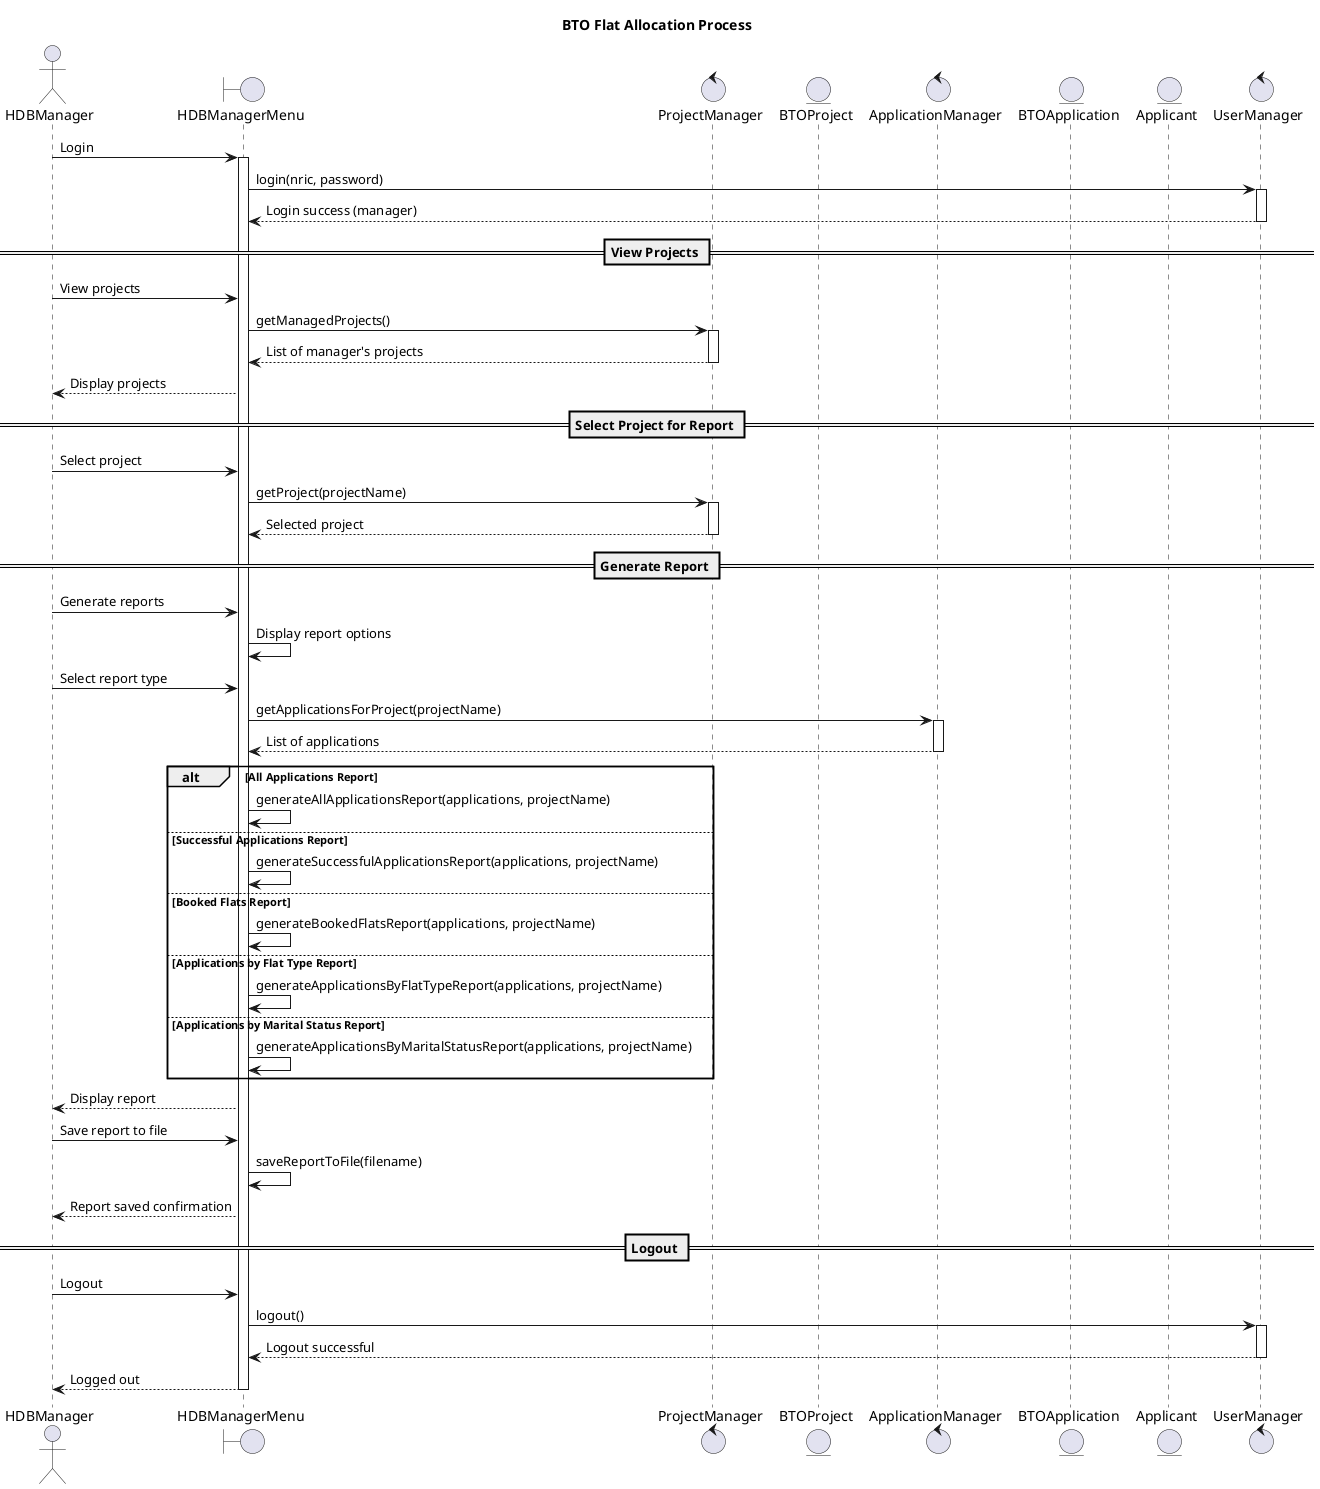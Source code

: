 @startuml BTOFlatAllocation_SequenceDiagram
actor HDBManager
boundary "HDBManagerMenu" as ManagerMenu
control "ProjectManager" as PM
entity "BTOProject" as Project
control "ApplicationManager" as AM
entity "BTOApplication" as Application
entity "Applicant" as ApplicantEntity
control "UserManager" as UM

title BTO Flat Allocation Process

HDBManager -> ManagerMenu: Login
activate ManagerMenu
ManagerMenu -> UM: login(nric, password)
activate UM
UM --> ManagerMenu: Login success (manager)
deactivate UM

== View Projects ==

HDBManager -> ManagerMenu: View projects
ManagerMenu -> PM: getManagedProjects()
activate PM
PM --> ManagerMenu: List of manager's projects
deactivate PM
ManagerMenu --> HDBManager: Display projects

== Select Project for Report ==

HDBManager -> ManagerMenu: Select project 
ManagerMenu -> PM: getProject(projectName)
activate PM
PM --> ManagerMenu: Selected project
deactivate PM

== Generate Report ==

HDBManager -> ManagerMenu: Generate reports
ManagerMenu -> ManagerMenu: Display report options

HDBManager -> ManagerMenu: Select report type
ManagerMenu -> AM: getApplicationsForProject(projectName)
activate AM
AM --> ManagerMenu: List of applications
deactivate AM

alt All Applications Report
    ManagerMenu -> ManagerMenu: generateAllApplicationsReport(applications, projectName)
else Successful Applications Report
    ManagerMenu -> ManagerMenu: generateSuccessfulApplicationsReport(applications, projectName)
else Booked Flats Report
    ManagerMenu -> ManagerMenu: generateBookedFlatsReport(applications, projectName)
else Applications by Flat Type Report
    ManagerMenu -> ManagerMenu: generateApplicationsByFlatTypeReport(applications, projectName)
else Applications by Marital Status Report
    ManagerMenu -> ManagerMenu: generateApplicationsByMaritalStatusReport(applications, projectName)
end

ManagerMenu --> HDBManager: Display report

HDBManager -> ManagerMenu: Save report to file
ManagerMenu -> ManagerMenu: saveReportToFile(filename)
ManagerMenu --> HDBManager: Report saved confirmation

== Logout ==

HDBManager -> ManagerMenu: Logout
ManagerMenu -> UM: logout()
activate UM
UM --> ManagerMenu: Logout successful
deactivate UM
ManagerMenu --> HDBManager: Logged out
deactivate ManagerMenu

@enduml